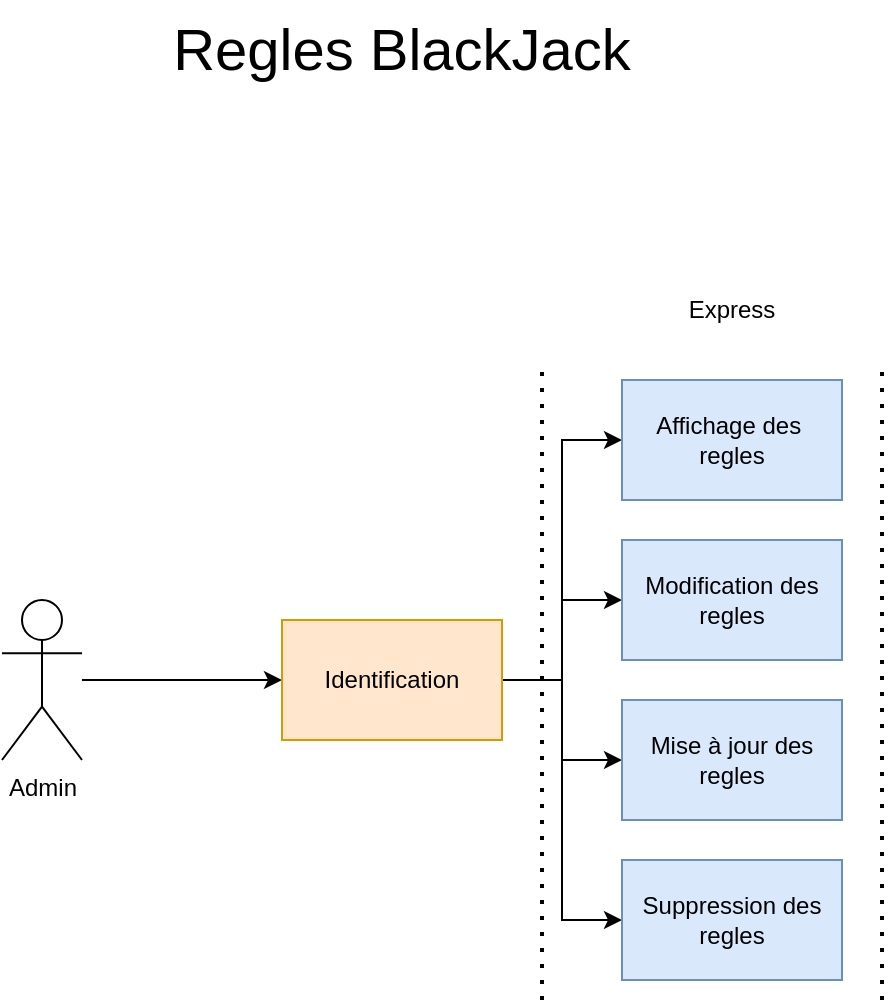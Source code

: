 <mxfile version="24.4.13" type="github">
  <diagram name="Page-1" id="KTVmb5mwc8tRpWRqsdwx">
    <mxGraphModel dx="1050" dy="558" grid="1" gridSize="10" guides="1" tooltips="1" connect="1" arrows="1" fold="1" page="1" pageScale="1" pageWidth="827" pageHeight="1169" math="0" shadow="0">
      <root>
        <mxCell id="0" />
        <mxCell id="1" parent="0" />
        <mxCell id="-WbLn_cQ1h6qjkoZa8mX-1" value="&lt;font style=&quot;font-size: 29px;&quot;&gt;Regles BlackJack&lt;/font&gt;" style="text;html=1;align=center;verticalAlign=middle;whiteSpace=wrap;rounded=0;" parent="1" vertex="1">
          <mxGeometry x="160" y="20" width="240" height="50" as="geometry" />
        </mxCell>
        <mxCell id="-WbLn_cQ1h6qjkoZa8mX-6" style="edgeStyle=entityRelationEdgeStyle;rounded=0;orthogonalLoop=1;jettySize=auto;html=1;" parent="1" source="-WbLn_cQ1h6qjkoZa8mX-2" target="-WbLn_cQ1h6qjkoZa8mX-5" edge="1">
          <mxGeometry relative="1" as="geometry" />
        </mxCell>
        <mxCell id="-WbLn_cQ1h6qjkoZa8mX-2" value="Admin" style="shape=umlActor;verticalLabelPosition=bottom;verticalAlign=top;html=1;outlineConnect=0;" parent="1" vertex="1">
          <mxGeometry x="80" y="320" width="40" height="80" as="geometry" />
        </mxCell>
        <mxCell id="-WbLn_cQ1h6qjkoZa8mX-13" style="edgeStyle=entityRelationEdgeStyle;rounded=0;orthogonalLoop=1;jettySize=auto;html=1;exitX=1;exitY=0.5;exitDx=0;exitDy=0;" parent="1" source="-WbLn_cQ1h6qjkoZa8mX-5" target="-WbLn_cQ1h6qjkoZa8mX-8" edge="1">
          <mxGeometry relative="1" as="geometry" />
        </mxCell>
        <mxCell id="-WbLn_cQ1h6qjkoZa8mX-14" style="edgeStyle=entityRelationEdgeStyle;rounded=0;orthogonalLoop=1;jettySize=auto;html=1;exitX=1;exitY=0.5;exitDx=0;exitDy=0;" parent="1" source="-WbLn_cQ1h6qjkoZa8mX-5" target="-WbLn_cQ1h6qjkoZa8mX-9" edge="1">
          <mxGeometry relative="1" as="geometry" />
        </mxCell>
        <mxCell id="-WbLn_cQ1h6qjkoZa8mX-15" style="edgeStyle=entityRelationEdgeStyle;rounded=0;orthogonalLoop=1;jettySize=auto;html=1;exitX=1;exitY=0.5;exitDx=0;exitDy=0;entryX=0;entryY=0.5;entryDx=0;entryDy=0;" parent="1" source="-WbLn_cQ1h6qjkoZa8mX-5" target="-WbLn_cQ1h6qjkoZa8mX-10" edge="1">
          <mxGeometry relative="1" as="geometry" />
        </mxCell>
        <mxCell id="-WbLn_cQ1h6qjkoZa8mX-16" style="edgeStyle=entityRelationEdgeStyle;rounded=0;orthogonalLoop=1;jettySize=auto;html=1;exitX=1;exitY=0.5;exitDx=0;exitDy=0;entryX=0;entryY=0.5;entryDx=0;entryDy=0;" parent="1" source="-WbLn_cQ1h6qjkoZa8mX-5" target="-WbLn_cQ1h6qjkoZa8mX-12" edge="1">
          <mxGeometry relative="1" as="geometry" />
        </mxCell>
        <mxCell id="-WbLn_cQ1h6qjkoZa8mX-5" value="Identification" style="rounded=0;whiteSpace=wrap;html=1;fillColor=#ffe6cc;strokeColor=#d79b00;" parent="1" vertex="1">
          <mxGeometry x="220" y="330" width="110" height="60" as="geometry" />
        </mxCell>
        <mxCell id="-WbLn_cQ1h6qjkoZa8mX-8" value="&lt;div&gt;Affichage des&amp;nbsp;&lt;/div&gt;&lt;div&gt;regles&lt;/div&gt;" style="rounded=0;whiteSpace=wrap;html=1;fillColor=#dae8fc;strokeColor=#6c8ebf;" parent="1" vertex="1">
          <mxGeometry x="390" y="210" width="110" height="60" as="geometry" />
        </mxCell>
        <mxCell id="-WbLn_cQ1h6qjkoZa8mX-9" value="Modification des regles" style="rounded=0;whiteSpace=wrap;html=1;fillColor=#dae8fc;strokeColor=#6c8ebf;" parent="1" vertex="1">
          <mxGeometry x="390" y="290" width="110" height="60" as="geometry" />
        </mxCell>
        <mxCell id="-WbLn_cQ1h6qjkoZa8mX-10" value="Mise à jour des regles" style="rounded=0;whiteSpace=wrap;html=1;fillColor=#dae8fc;strokeColor=#6c8ebf;" parent="1" vertex="1">
          <mxGeometry x="390" y="370" width="110" height="60" as="geometry" />
        </mxCell>
        <mxCell id="-WbLn_cQ1h6qjkoZa8mX-12" value="Suppression des regles" style="rounded=0;whiteSpace=wrap;html=1;fillColor=#dae8fc;strokeColor=#6c8ebf;" parent="1" vertex="1">
          <mxGeometry x="390" y="450" width="110" height="60" as="geometry" />
        </mxCell>
        <mxCell id="-WbLn_cQ1h6qjkoZa8mX-18" value="" style="endArrow=none;dashed=1;html=1;dashPattern=1 3;strokeWidth=2;rounded=0;" parent="1" edge="1">
          <mxGeometry width="50" height="50" relative="1" as="geometry">
            <mxPoint x="350" y="520" as="sourcePoint" />
            <mxPoint x="350" y="200" as="targetPoint" />
          </mxGeometry>
        </mxCell>
        <mxCell id="-WbLn_cQ1h6qjkoZa8mX-19" value="" style="endArrow=none;dashed=1;html=1;dashPattern=1 3;strokeWidth=2;rounded=0;" parent="1" edge="1">
          <mxGeometry width="50" height="50" relative="1" as="geometry">
            <mxPoint x="520" y="520" as="sourcePoint" />
            <mxPoint x="520" y="200" as="targetPoint" />
          </mxGeometry>
        </mxCell>
        <mxCell id="-WbLn_cQ1h6qjkoZa8mX-20" value="Express" style="text;html=1;align=center;verticalAlign=middle;whiteSpace=wrap;rounded=0;" parent="1" vertex="1">
          <mxGeometry x="400" y="160" width="90" height="30" as="geometry" />
        </mxCell>
      </root>
    </mxGraphModel>
  </diagram>
</mxfile>

